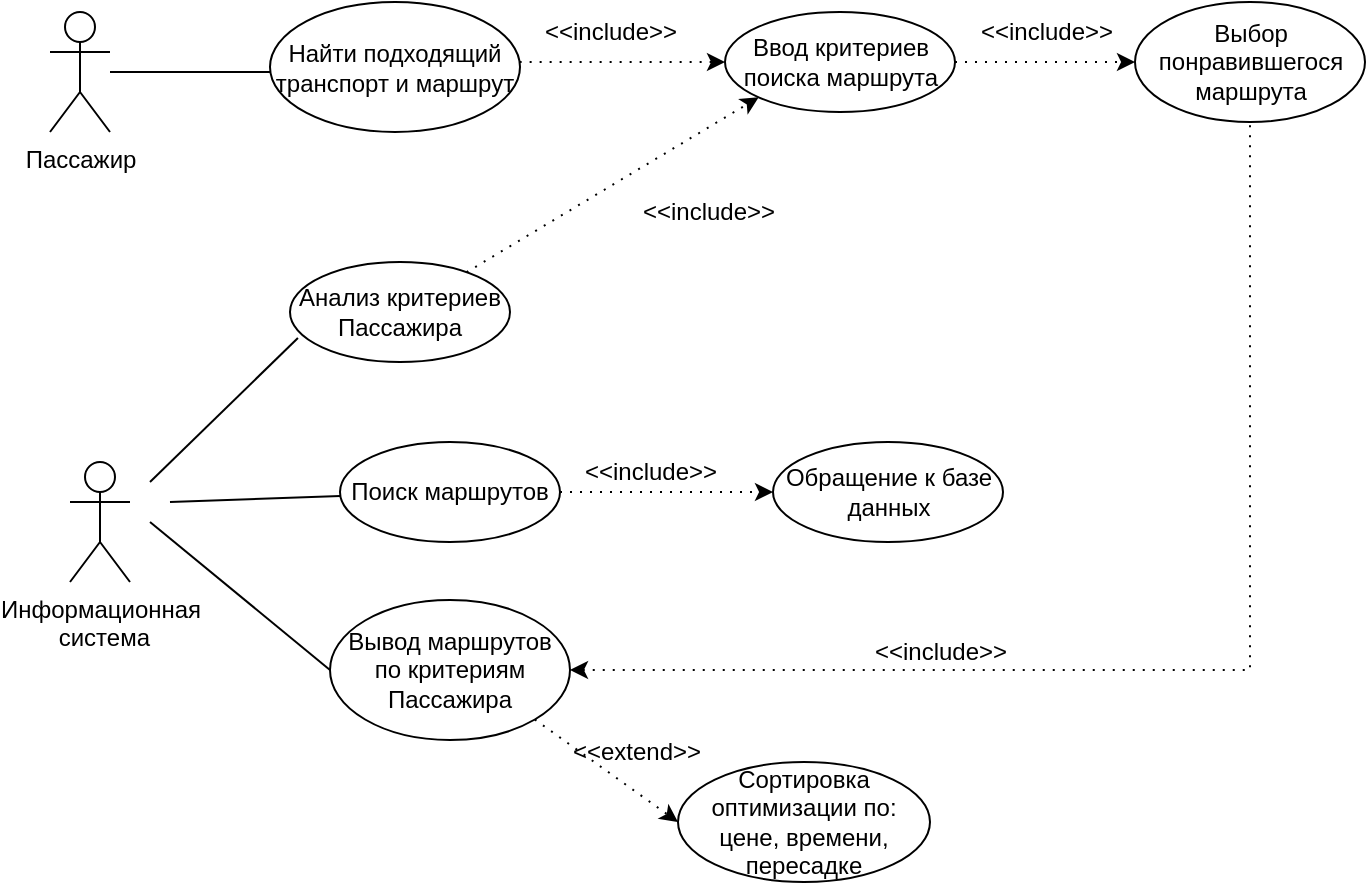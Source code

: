 <mxfile version="21.0.2" type="github">
  <diagram id="ApC89uumz0tHUjcubNxA" name="Страница 1">
    <mxGraphModel dx="880" dy="452" grid="1" gridSize="10" guides="1" tooltips="1" connect="1" arrows="1" fold="1" page="1" pageScale="1" pageWidth="827" pageHeight="1169" math="0" shadow="0">
      <root>
        <mxCell id="0" />
        <mxCell id="1" parent="0" />
        <mxCell id="9rkXXKQiNZDfR_8JzhYm-7" value="Информационная&lt;br&gt;&amp;nbsp;система" style="shape=umlActor;verticalLabelPosition=bottom;verticalAlign=top;html=1;" parent="1" vertex="1">
          <mxGeometry x="70" y="1100" width="30" height="60" as="geometry" />
        </mxCell>
        <mxCell id="9rkXXKQiNZDfR_8JzhYm-34" style="edgeStyle=orthogonalEdgeStyle;rounded=0;orthogonalLoop=1;jettySize=auto;html=1;endArrow=none;endFill=0;" parent="1" source="9rkXXKQiNZDfR_8JzhYm-11" target="9rkXXKQiNZDfR_8JzhYm-13" edge="1">
          <mxGeometry relative="1" as="geometry">
            <Array as="points">
              <mxPoint x="85" y="903" />
            </Array>
          </mxGeometry>
        </mxCell>
        <mxCell id="9rkXXKQiNZDfR_8JzhYm-11" value="Пассажир" style="shape=umlActor;verticalLabelPosition=bottom;verticalAlign=top;html=1;" parent="1" vertex="1">
          <mxGeometry x="60" y="875" width="30" height="60" as="geometry" />
        </mxCell>
        <mxCell id="9rkXXKQiNZDfR_8JzhYm-35" style="edgeStyle=orthogonalEdgeStyle;rounded=0;orthogonalLoop=1;jettySize=auto;html=1;dashed=1;dashPattern=1 4;entryX=0;entryY=0.5;entryDx=0;entryDy=0;" parent="1" source="9rkXXKQiNZDfR_8JzhYm-13" target="9rkXXKQiNZDfR_8JzhYm-18" edge="1">
          <mxGeometry relative="1" as="geometry">
            <Array as="points">
              <mxPoint x="310" y="900" />
              <mxPoint x="310" y="900" />
            </Array>
          </mxGeometry>
        </mxCell>
        <mxCell id="9rkXXKQiNZDfR_8JzhYm-13" value="&lt;div style=&quot;&quot;&gt;&lt;span style=&quot;background-color: initial;&quot;&gt;Найти подходящий транспорт и маршрут&lt;/span&gt;&lt;/div&gt;" style="ellipse;whiteSpace=wrap;html=1;align=center;" parent="1" vertex="1">
          <mxGeometry x="170" y="870" width="125" height="65" as="geometry" />
        </mxCell>
        <mxCell id="ltaQC5o9Hk8v6VmDZ5M3-9" style="edgeStyle=orthogonalEdgeStyle;rounded=0;orthogonalLoop=1;jettySize=auto;html=1;exitX=1;exitY=0.5;exitDx=0;exitDy=0;entryX=0.5;entryY=1;entryDx=0;entryDy=0;dashed=1;dashPattern=1 4;endArrow=none;endFill=0;startArrow=classic;startFill=1;" edge="1" parent="1" source="9rkXXKQiNZDfR_8JzhYm-16" target="9rkXXKQiNZDfR_8JzhYm-21">
          <mxGeometry relative="1" as="geometry" />
        </mxCell>
        <mxCell id="9rkXXKQiNZDfR_8JzhYm-16" value="Вывод маршрутов по критериям Пассажира" style="ellipse;whiteSpace=wrap;html=1;" parent="1" vertex="1">
          <mxGeometry x="200" y="1169" width="120" height="70" as="geometry" />
        </mxCell>
        <mxCell id="9rkXXKQiNZDfR_8JzhYm-17" value="Анализ критериев Пассажира" style="ellipse;whiteSpace=wrap;html=1;" parent="1" vertex="1">
          <mxGeometry x="180" y="1000" width="110" height="50" as="geometry" />
        </mxCell>
        <mxCell id="9rkXXKQiNZDfR_8JzhYm-36" style="edgeStyle=orthogonalEdgeStyle;rounded=0;orthogonalLoop=1;jettySize=auto;html=1;dashed=1;dashPattern=1 4;" parent="1" source="9rkXXKQiNZDfR_8JzhYm-18" target="9rkXXKQiNZDfR_8JzhYm-21" edge="1">
          <mxGeometry relative="1" as="geometry" />
        </mxCell>
        <mxCell id="9rkXXKQiNZDfR_8JzhYm-18" value="Ввод критериев поиска маршрута" style="ellipse;whiteSpace=wrap;html=1;" parent="1" vertex="1">
          <mxGeometry x="397.5" y="875" width="115" height="50" as="geometry" />
        </mxCell>
        <mxCell id="9rkXXKQiNZDfR_8JzhYm-20" value="Сортировка оптимизации по: цене, времени, пересадке" style="ellipse;whiteSpace=wrap;html=1;" parent="1" vertex="1">
          <mxGeometry x="374" y="1250" width="126" height="60" as="geometry" />
        </mxCell>
        <mxCell id="9rkXXKQiNZDfR_8JzhYm-21" value="Выбор понравившегося маршрута" style="ellipse;whiteSpace=wrap;html=1;" parent="1" vertex="1">
          <mxGeometry x="602.5" y="870" width="115" height="60" as="geometry" />
        </mxCell>
        <mxCell id="9rkXXKQiNZDfR_8JzhYm-29" style="rounded=0;orthogonalLoop=1;jettySize=auto;html=1;endArrow=none;endFill=0;entryX=0.036;entryY=0.76;entryDx=0;entryDy=0;entryPerimeter=0;" parent="1" target="9rkXXKQiNZDfR_8JzhYm-17" edge="1">
          <mxGeometry relative="1" as="geometry">
            <mxPoint x="110" y="1110" as="sourcePoint" />
            <mxPoint x="157.019" y="912.755" as="targetPoint" />
            <Array as="points" />
          </mxGeometry>
        </mxCell>
        <mxCell id="9rkXXKQiNZDfR_8JzhYm-37" value="&amp;lt;&amp;lt;include&amp;gt;&amp;gt;" style="text;html=1;resizable=0;autosize=1;align=center;verticalAlign=middle;points=[];fillColor=none;strokeColor=none;rounded=0;" parent="1" vertex="1">
          <mxGeometry x="295" y="870" width="90" height="30" as="geometry" />
        </mxCell>
        <mxCell id="9rkXXKQiNZDfR_8JzhYm-38" value="&amp;lt;&amp;lt;include&amp;gt;&amp;gt;" style="text;html=1;resizable=0;autosize=1;align=center;verticalAlign=middle;points=[];fillColor=none;strokeColor=none;rounded=0;" parent="1" vertex="1">
          <mxGeometry x="512.5" y="870" width="90" height="30" as="geometry" />
        </mxCell>
        <mxCell id="9rkXXKQiNZDfR_8JzhYm-42" value="" style="rounded=1;orthogonalLoop=1;jettySize=auto;html=1;startArrow=none;startFill=0;endArrow=none;endFill=0;entryX=0;entryY=0.5;entryDx=0;entryDy=0;" parent="1" target="9rkXXKQiNZDfR_8JzhYm-16" edge="1">
          <mxGeometry relative="1" as="geometry">
            <mxPoint x="110" y="1130" as="sourcePoint" />
            <mxPoint x="245.032" y="1139.999" as="targetPoint" />
          </mxGeometry>
        </mxCell>
        <mxCell id="9rkXXKQiNZDfR_8JzhYm-43" style="rounded=0;orthogonalLoop=1;jettySize=auto;html=1;dashed=1;dashPattern=1 4;exitX=1;exitY=1;exitDx=0;exitDy=0;entryX=0;entryY=0.5;entryDx=0;entryDy=0;" parent="1" source="9rkXXKQiNZDfR_8JzhYm-16" target="9rkXXKQiNZDfR_8JzhYm-20" edge="1">
          <mxGeometry relative="1" as="geometry">
            <mxPoint x="375" y="1156.5" as="sourcePoint" />
            <mxPoint x="435" y="1193" as="targetPoint" />
          </mxGeometry>
        </mxCell>
        <mxCell id="9rkXXKQiNZDfR_8JzhYm-44" value="&amp;lt;&amp;lt;extend&amp;gt;&amp;gt;" style="text;html=1;resizable=0;autosize=1;align=center;verticalAlign=middle;points=[];fillColor=none;strokeColor=none;rounded=0;" parent="1" vertex="1">
          <mxGeometry x="307.5" y="1230" width="90" height="30" as="geometry" />
        </mxCell>
        <mxCell id="ltaQC5o9Hk8v6VmDZ5M3-2" style="edgeStyle=orthogonalEdgeStyle;rounded=0;orthogonalLoop=1;jettySize=auto;html=1;entryX=0;entryY=0.5;entryDx=0;entryDy=0;dashed=1;dashPattern=1 4;exitX=1;exitY=0.5;exitDx=0;exitDy=0;" edge="1" parent="1" target="ltaQC5o9Hk8v6VmDZ5M3-3" source="ltaQC5o9Hk8v6VmDZ5M3-5">
          <mxGeometry relative="1" as="geometry">
            <mxPoint x="331" y="1003" as="sourcePoint" />
          </mxGeometry>
        </mxCell>
        <mxCell id="ltaQC5o9Hk8v6VmDZ5M3-3" value="Обращение к базе данных" style="ellipse;whiteSpace=wrap;html=1;" vertex="1" parent="1">
          <mxGeometry x="421.5" y="1090" width="115" height="50" as="geometry" />
        </mxCell>
        <mxCell id="ltaQC5o9Hk8v6VmDZ5M3-4" value="&amp;lt;&amp;lt;include&amp;gt;&amp;gt;" style="text;html=1;resizable=0;autosize=1;align=center;verticalAlign=middle;points=[];fillColor=none;strokeColor=none;rounded=0;" vertex="1" parent="1">
          <mxGeometry x="315" y="1090" width="90" height="30" as="geometry" />
        </mxCell>
        <mxCell id="ltaQC5o9Hk8v6VmDZ5M3-5" value="Поиск маршрутов" style="ellipse;whiteSpace=wrap;html=1;" vertex="1" parent="1">
          <mxGeometry x="205" y="1090" width="110" height="50" as="geometry" />
        </mxCell>
        <mxCell id="ltaQC5o9Hk8v6VmDZ5M3-6" style="rounded=0;orthogonalLoop=1;jettySize=auto;html=1;endArrow=none;endFill=0;" edge="1" parent="1" target="ltaQC5o9Hk8v6VmDZ5M3-5">
          <mxGeometry relative="1" as="geometry">
            <mxPoint x="120" y="1120" as="sourcePoint" />
            <mxPoint x="182.019" y="1002.755" as="targetPoint" />
            <Array as="points" />
          </mxGeometry>
        </mxCell>
        <mxCell id="ltaQC5o9Hk8v6VmDZ5M3-7" style="rounded=0;orthogonalLoop=1;jettySize=auto;html=1;dashed=1;dashPattern=1 4;entryX=0;entryY=1;entryDx=0;entryDy=0;" edge="1" parent="1" source="9rkXXKQiNZDfR_8JzhYm-17" target="9rkXXKQiNZDfR_8JzhYm-18">
          <mxGeometry relative="1" as="geometry">
            <mxPoint x="310" y="1040" as="sourcePoint" />
            <mxPoint x="465" y="890" as="targetPoint" />
          </mxGeometry>
        </mxCell>
        <mxCell id="ltaQC5o9Hk8v6VmDZ5M3-8" value="&amp;lt;&amp;lt;include&amp;gt;&amp;gt;" style="text;html=1;resizable=0;autosize=1;align=center;verticalAlign=middle;points=[];fillColor=none;strokeColor=none;rounded=0;rotation=0;" vertex="1" parent="1">
          <mxGeometry x="344" y="960" width="90" height="30" as="geometry" />
        </mxCell>
        <mxCell id="ltaQC5o9Hk8v6VmDZ5M3-10" value="&amp;lt;&amp;lt;include&amp;gt;&amp;gt;" style="text;html=1;resizable=0;autosize=1;align=center;verticalAlign=middle;points=[];fillColor=none;strokeColor=none;rounded=0;" vertex="1" parent="1">
          <mxGeometry x="460" y="1180" width="90" height="30" as="geometry" />
        </mxCell>
      </root>
    </mxGraphModel>
  </diagram>
</mxfile>
